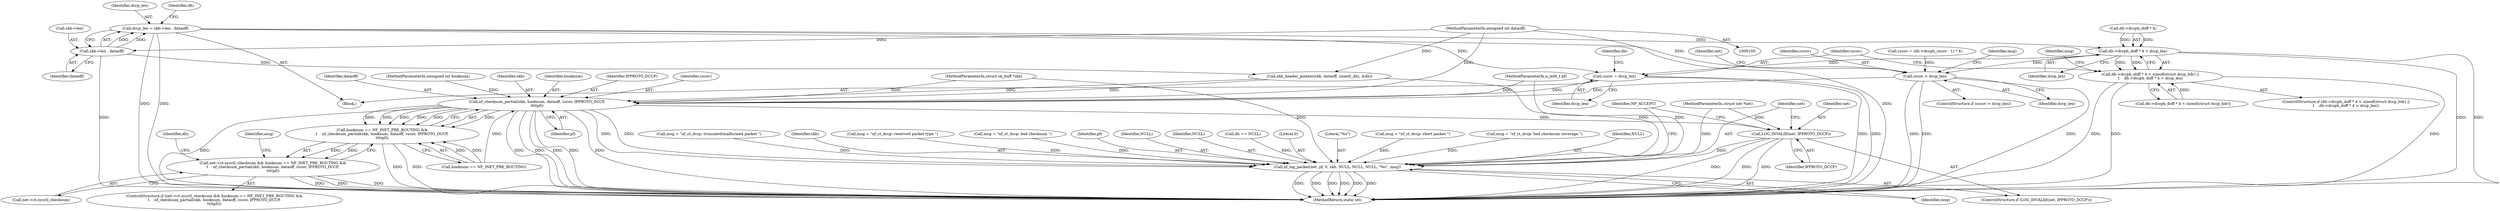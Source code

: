 digraph "0_linux_b22f5126a24b3b2f15448c3f2a254fc10cbc2b92@integer" {
"1000112" [label="(Call,dccp_len = skb->len - dataoff)"];
"1000114" [label="(Call,skb->len - dataoff)"];
"1000104" [label="(MethodParameterIn,unsigned int dataoff)"];
"1000149" [label="(Call,dh->dccph_doff * 4 > dccp_len)"];
"1000140" [label="(Call,dh->dccph_doff * 4 < sizeof(struct dccp_hdr) ||\n\t    dh->dccph_doff * 4 > dccp_len)"];
"1000161" [label="(Call,cscov = dccp_len)"];
"1000198" [label="(Call,nf_checksum_partial(skb, hooknum, dataoff, cscov, IPPROTO_DCCP,\n\t\t\t\tpf))"];
"1000194" [label="(Call,hooknum == NF_INET_PRE_ROUTING &&\n\t    nf_checksum_partial(skb, hooknum, dataoff, cscov, IPPROTO_DCCP,\n\t\t\t\tpf))"];
"1000188" [label="(Call,net->ct.sysctl_checksum && hooknum == NF_INET_PRE_ROUTING &&\n\t    nf_checksum_partial(skb, hooknum, dataoff, cscov, IPPROTO_DCCP,\n\t\t\t\tpf))"];
"1000225" [label="(Call,LOG_INVALID(net, IPPROTO_DCCP))"];
"1000228" [label="(Call,nf_log_packet(net, pf, 0, skb, NULL, NULL, NULL, \"%s\", msg))"];
"1000179" [label="(Call,cscov > dccp_len)"];
"1000180" [label="(Identifier,cscov)"];
"1000241" [label="(MethodReturn,static int)"];
"1000157" [label="(Call,msg = \"nf_ct_dccp: truncated/malformed packet \")"];
"1000114" [label="(Call,skb->len - dataoff)"];
"1000201" [label="(Identifier,dataoff)"];
"1000232" [label="(Identifier,skb)"];
"1000166" [label="(Identifier,dh)"];
"1000169" [label="(Call,cscov = (dh->dccph_cscov - 1) * 4)"];
"1000184" [label="(Identifier,msg)"];
"1000179" [label="(Call,cscov > dccp_len)"];
"1000213" [label="(Identifier,dh)"];
"1000217" [label="(Call,msg = \"nf_ct_dccp: reserved packet type \")"];
"1000224" [label="(ControlStructure,if (LOG_INVALID(net, IPPROTO_DCCP)))"];
"1000227" [label="(Identifier,IPPROTO_DCCP)"];
"1000228" [label="(Call,nf_log_packet(net, pf, 0, skb, NULL, NULL, NULL, \"%s\", msg))"];
"1000123" [label="(Call,skb_header_pointer(skb, dataoff, sizeof(_dh), &dh))"];
"1000113" [label="(Identifier,dccp_len)"];
"1000226" [label="(Identifier,net)"];
"1000104" [label="(MethodParameterIn,unsigned int dataoff)"];
"1000107" [label="(MethodParameterIn,unsigned int hooknum)"];
"1000206" [label="(Call,msg = \"nf_ct_dccp: bad checksum \")"];
"1000229" [label="(Identifier,net)"];
"1000204" [label="(Identifier,pf)"];
"1000178" [label="(ControlStructure,if (cscov > dccp_len))"];
"1000161" [label="(Call,cscov = dccp_len)"];
"1000240" [label="(Identifier,NF_ACCEPT)"];
"1000230" [label="(Identifier,pf)"];
"1000199" [label="(Identifier,skb)"];
"1000101" [label="(MethodParameterIn,struct net *net)"];
"1000181" [label="(Identifier,dccp_len)"];
"1000115" [label="(Call,skb->len)"];
"1000188" [label="(Call,net->ct.sysctl_checksum && hooknum == NF_INET_PRE_ROUTING &&\n\t    nf_checksum_partial(skb, hooknum, dataoff, cscov, IPPROTO_DCCP,\n\t\t\t\tpf))"];
"1000189" [label="(Call,net->ct.sysctl_checksum)"];
"1000225" [label="(Call,LOG_INVALID(net, IPPROTO_DCCP))"];
"1000234" [label="(Identifier,NULL)"];
"1000235" [label="(Identifier,NULL)"];
"1000187" [label="(ControlStructure,if (net->ct.sysctl_checksum && hooknum == NF_INET_PRE_ROUTING &&\n\t    nf_checksum_partial(skb, hooknum, dataoff, cscov, IPPROTO_DCCP,\n\t\t\t\tpf)))"];
"1000191" [label="(Identifier,net)"];
"1000131" [label="(Call,dh == NULL)"];
"1000198" [label="(Call,nf_checksum_partial(skb, hooknum, dataoff, cscov, IPPROTO_DCCP,\n\t\t\t\tpf))"];
"1000200" [label="(Identifier,hooknum)"];
"1000195" [label="(Call,hooknum == NF_INET_PRE_ROUTING)"];
"1000163" [label="(Identifier,dccp_len)"];
"1000231" [label="(Literal,0)"];
"1000112" [label="(Call,dccp_len = skb->len - dataoff)"];
"1000103" [label="(MethodParameterIn,struct sk_buff *skb)"];
"1000207" [label="(Identifier,msg)"];
"1000237" [label="(Identifier,msg)"];
"1000203" [label="(Identifier,IPPROTO_DCCP)"];
"1000194" [label="(Call,hooknum == NF_INET_PRE_ROUTING &&\n\t    nf_checksum_partial(skb, hooknum, dataoff, cscov, IPPROTO_DCCP,\n\t\t\t\tpf))"];
"1000150" [label="(Call,dh->dccph_doff * 4)"];
"1000118" [label="(Identifier,dataoff)"];
"1000140" [label="(Call,dh->dccph_doff * 4 < sizeof(struct dccp_hdr) ||\n\t    dh->dccph_doff * 4 > dccp_len)"];
"1000158" [label="(Identifier,msg)"];
"1000108" [label="(Block,)"];
"1000141" [label="(Call,dh->dccph_doff * 4 < sizeof(struct dccp_hdr))"];
"1000236" [label="(Literal,\"%s\")"];
"1000135" [label="(Call,msg = \"nf_ct_dccp: short packet \")"];
"1000139" [label="(ControlStructure,if (dh->dccph_doff * 4 < sizeof(struct dccp_hdr) ||\n\t    dh->dccph_doff * 4 > dccp_len))"];
"1000202" [label="(Identifier,cscov)"];
"1000183" [label="(Call,msg = \"nf_ct_dccp: bad checksum coverage \")"];
"1000155" [label="(Identifier,dccp_len)"];
"1000149" [label="(Call,dh->dccph_doff * 4 > dccp_len)"];
"1000122" [label="(Identifier,dh)"];
"1000162" [label="(Identifier,cscov)"];
"1000233" [label="(Identifier,NULL)"];
"1000106" [label="(MethodParameterIn,u_int8_t pf)"];
"1000112" -> "1000108"  [label="AST: "];
"1000112" -> "1000114"  [label="CFG: "];
"1000113" -> "1000112"  [label="AST: "];
"1000114" -> "1000112"  [label="AST: "];
"1000122" -> "1000112"  [label="CFG: "];
"1000112" -> "1000241"  [label="DDG: "];
"1000112" -> "1000241"  [label="DDG: "];
"1000114" -> "1000112"  [label="DDG: "];
"1000114" -> "1000112"  [label="DDG: "];
"1000112" -> "1000149"  [label="DDG: "];
"1000112" -> "1000161"  [label="DDG: "];
"1000112" -> "1000179"  [label="DDG: "];
"1000114" -> "1000118"  [label="CFG: "];
"1000115" -> "1000114"  [label="AST: "];
"1000118" -> "1000114"  [label="AST: "];
"1000114" -> "1000241"  [label="DDG: "];
"1000104" -> "1000114"  [label="DDG: "];
"1000114" -> "1000123"  [label="DDG: "];
"1000104" -> "1000100"  [label="AST: "];
"1000104" -> "1000241"  [label="DDG: "];
"1000104" -> "1000123"  [label="DDG: "];
"1000104" -> "1000198"  [label="DDG: "];
"1000149" -> "1000140"  [label="AST: "];
"1000149" -> "1000155"  [label="CFG: "];
"1000150" -> "1000149"  [label="AST: "];
"1000155" -> "1000149"  [label="AST: "];
"1000140" -> "1000149"  [label="CFG: "];
"1000149" -> "1000241"  [label="DDG: "];
"1000149" -> "1000241"  [label="DDG: "];
"1000149" -> "1000140"  [label="DDG: "];
"1000149" -> "1000140"  [label="DDG: "];
"1000150" -> "1000149"  [label="DDG: "];
"1000150" -> "1000149"  [label="DDG: "];
"1000149" -> "1000161"  [label="DDG: "];
"1000149" -> "1000179"  [label="DDG: "];
"1000140" -> "1000139"  [label="AST: "];
"1000140" -> "1000141"  [label="CFG: "];
"1000141" -> "1000140"  [label="AST: "];
"1000158" -> "1000140"  [label="CFG: "];
"1000162" -> "1000140"  [label="CFG: "];
"1000140" -> "1000241"  [label="DDG: "];
"1000140" -> "1000241"  [label="DDG: "];
"1000140" -> "1000241"  [label="DDG: "];
"1000141" -> "1000140"  [label="DDG: "];
"1000161" -> "1000108"  [label="AST: "];
"1000161" -> "1000163"  [label="CFG: "];
"1000162" -> "1000161"  [label="AST: "];
"1000163" -> "1000161"  [label="AST: "];
"1000166" -> "1000161"  [label="CFG: "];
"1000161" -> "1000241"  [label="DDG: "];
"1000161" -> "1000241"  [label="DDG: "];
"1000161" -> "1000198"  [label="DDG: "];
"1000198" -> "1000194"  [label="AST: "];
"1000198" -> "1000204"  [label="CFG: "];
"1000199" -> "1000198"  [label="AST: "];
"1000200" -> "1000198"  [label="AST: "];
"1000201" -> "1000198"  [label="AST: "];
"1000202" -> "1000198"  [label="AST: "];
"1000203" -> "1000198"  [label="AST: "];
"1000204" -> "1000198"  [label="AST: "];
"1000194" -> "1000198"  [label="CFG: "];
"1000198" -> "1000241"  [label="DDG: "];
"1000198" -> "1000241"  [label="DDG: "];
"1000198" -> "1000241"  [label="DDG: "];
"1000198" -> "1000241"  [label="DDG: "];
"1000198" -> "1000241"  [label="DDG: "];
"1000198" -> "1000241"  [label="DDG: "];
"1000198" -> "1000194"  [label="DDG: "];
"1000198" -> "1000194"  [label="DDG: "];
"1000198" -> "1000194"  [label="DDG: "];
"1000198" -> "1000194"  [label="DDG: "];
"1000198" -> "1000194"  [label="DDG: "];
"1000198" -> "1000194"  [label="DDG: "];
"1000123" -> "1000198"  [label="DDG: "];
"1000123" -> "1000198"  [label="DDG: "];
"1000103" -> "1000198"  [label="DDG: "];
"1000195" -> "1000198"  [label="DDG: "];
"1000107" -> "1000198"  [label="DDG: "];
"1000179" -> "1000198"  [label="DDG: "];
"1000106" -> "1000198"  [label="DDG: "];
"1000198" -> "1000225"  [label="DDG: "];
"1000198" -> "1000228"  [label="DDG: "];
"1000198" -> "1000228"  [label="DDG: "];
"1000194" -> "1000188"  [label="AST: "];
"1000194" -> "1000195"  [label="CFG: "];
"1000195" -> "1000194"  [label="AST: "];
"1000188" -> "1000194"  [label="CFG: "];
"1000194" -> "1000241"  [label="DDG: "];
"1000194" -> "1000241"  [label="DDG: "];
"1000194" -> "1000188"  [label="DDG: "];
"1000194" -> "1000188"  [label="DDG: "];
"1000195" -> "1000194"  [label="DDG: "];
"1000195" -> "1000194"  [label="DDG: "];
"1000188" -> "1000187"  [label="AST: "];
"1000188" -> "1000189"  [label="CFG: "];
"1000189" -> "1000188"  [label="AST: "];
"1000207" -> "1000188"  [label="CFG: "];
"1000213" -> "1000188"  [label="CFG: "];
"1000188" -> "1000241"  [label="DDG: "];
"1000188" -> "1000241"  [label="DDG: "];
"1000188" -> "1000241"  [label="DDG: "];
"1000225" -> "1000224"  [label="AST: "];
"1000225" -> "1000227"  [label="CFG: "];
"1000226" -> "1000225"  [label="AST: "];
"1000227" -> "1000225"  [label="AST: "];
"1000229" -> "1000225"  [label="CFG: "];
"1000240" -> "1000225"  [label="CFG: "];
"1000225" -> "1000241"  [label="DDG: "];
"1000225" -> "1000241"  [label="DDG: "];
"1000225" -> "1000241"  [label="DDG: "];
"1000101" -> "1000225"  [label="DDG: "];
"1000225" -> "1000228"  [label="DDG: "];
"1000228" -> "1000224"  [label="AST: "];
"1000228" -> "1000237"  [label="CFG: "];
"1000229" -> "1000228"  [label="AST: "];
"1000230" -> "1000228"  [label="AST: "];
"1000231" -> "1000228"  [label="AST: "];
"1000232" -> "1000228"  [label="AST: "];
"1000233" -> "1000228"  [label="AST: "];
"1000234" -> "1000228"  [label="AST: "];
"1000235" -> "1000228"  [label="AST: "];
"1000236" -> "1000228"  [label="AST: "];
"1000237" -> "1000228"  [label="AST: "];
"1000240" -> "1000228"  [label="CFG: "];
"1000228" -> "1000241"  [label="DDG: "];
"1000228" -> "1000241"  [label="DDG: "];
"1000228" -> "1000241"  [label="DDG: "];
"1000228" -> "1000241"  [label="DDG: "];
"1000228" -> "1000241"  [label="DDG: "];
"1000228" -> "1000241"  [label="DDG: "];
"1000101" -> "1000228"  [label="DDG: "];
"1000106" -> "1000228"  [label="DDG: "];
"1000123" -> "1000228"  [label="DDG: "];
"1000103" -> "1000228"  [label="DDG: "];
"1000131" -> "1000228"  [label="DDG: "];
"1000183" -> "1000228"  [label="DDG: "];
"1000157" -> "1000228"  [label="DDG: "];
"1000217" -> "1000228"  [label="DDG: "];
"1000206" -> "1000228"  [label="DDG: "];
"1000135" -> "1000228"  [label="DDG: "];
"1000179" -> "1000178"  [label="AST: "];
"1000179" -> "1000181"  [label="CFG: "];
"1000180" -> "1000179"  [label="AST: "];
"1000181" -> "1000179"  [label="AST: "];
"1000184" -> "1000179"  [label="CFG: "];
"1000191" -> "1000179"  [label="CFG: "];
"1000179" -> "1000241"  [label="DDG: "];
"1000179" -> "1000241"  [label="DDG: "];
"1000179" -> "1000241"  [label="DDG: "];
"1000169" -> "1000179"  [label="DDG: "];
}
